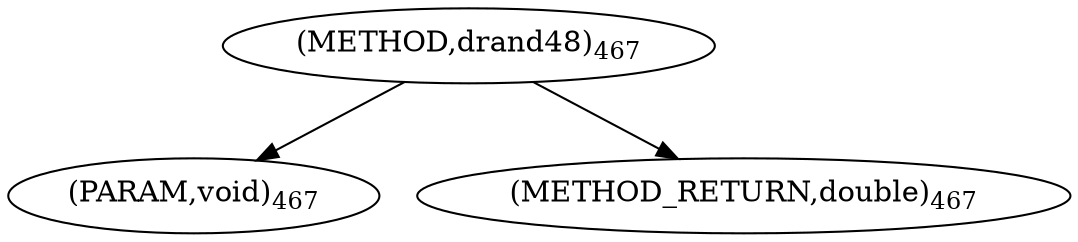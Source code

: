 digraph "drand48" {  
"4806" [label = <(METHOD,drand48)<SUB>467</SUB>> ]
"4807" [label = <(PARAM,void)<SUB>467</SUB>> ]
"4808" [label = <(METHOD_RETURN,double)<SUB>467</SUB>> ]
  "4806" -> "4807" 
  "4806" -> "4808" 
}
